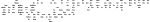 digraph G { size="1,1";
abstract_entity_n_1 -> amount_n_3;
abstract_entity_n_1 -> attribute_n_2;
abstract_entity_n_1 -> communication_n_2;
abstract_entity_n_1 -> psychological_feature_n_1;
act_n_2 -> action_n_1;
act_n_2 -> activity_n_1;
act_v_1 -> dally_v_1;
act_v_1 -> play_v_17;
act_v_1 -> play_v_2;
act_v_2 -> act_v_5;
act_v_2 -> play_v_16;
act_v_8 -> play_v_5;
act_v_9 -> assume_v_7;
action_n_1 -> change_n_3;
action_n_1 -> play_n_17;
action_n_2 -> play_n_5;
activity_n_1 -> actus_reus_n_1;
activity_n_1 -> attempt_n_1;
activity_n_1 -> diversion_n_1;
activity_n_1 -> employment_n_4;
activity_n_1 -> play_n_15;
actus_reus_n_1 -> evildoing_n_1;
alter_v_1 -> indispose_v_3;
alteration_n_1 -> play_n_11;
amount_n_3 -> period_of_play_n_1;
apply_v_1 -> exploit_v_1;
apply_v_1 -> play_v_32;
apply_v_1 -> play_v_33;
assume_v_7 -> play_v_12;
attempt_n_1 -> bid_n_2;
attribute_n_2 -> quality_n_1;
attribute_n_2 -> state_n_2;
beat_v_23 -> play_v_35;
bet_v_2 -> play_v_29;
black_and_white_n_1 -> piece_of_writing_n_1;
cerebrate_v_1 -> think_about_v_1;
change_n_3 -> motion_n_6;
cognition_n_1 -> cognitive_content_n_1;
cognitive_content_n_1 -> idea_n_1;
communication_n_2 -> black_and_white_n_1;
communication_n_2 -> content_n_2;
compete_v_1 -> play_v_1;
consider_v_3 -> dally_v_4;
content_n_2 -> humor_n_1;
create_v_1 -> bring_v_3;
create_v_1 -> re_create_v_1;
deploy_v_1 -> play_v_15;
discharge_v_2 -> play_v_28;
displace_v_4 -> impel_v_2;
displace_v_4 -> lay_v_1;
displace_v_4 -> play_v_24;
distribute_v_2 -> discharge_v_2;
diversion_n_1 -> caper_n_5;
diversion_n_1 -> child_s_play_n_2;
diversion_n_1 -> gambling_n_1;
dramatic_composition_n_1 -> drama_n_1;
employment_n_4 -> play_n_6;
entity_n_1 -> abstract_entity_n_1;
event_n_1 -> act_n_2;
event_n_1 -> happening_n_1;
event_n_1 -> social_event_n_1;
evildoing_n_1 -> vice_n_2;
exploit_v_1 -> play_v_20;
fag_v_3 -> beat_v_23;
freedom_n_1 -> free_rein_n_1;
gamble_v_2 -> bet_v_2;
gamble_v_2 -> play_v_10;
go_v_1 -> play_v_9;
handle_v_4 -> manipulate_v_2;
happening_n_1 -> alteration_n_1;
hit_v_1 -> play_v_31;
humor_n_1 -> fun_n_2;
idea_n_1 -> plan_n_1;
impel_v_2 -> hit_v_1;
indispose_v_3 -> fag_v_3;
lay_v_1 -> position_v_1;
manipulate_v_2 -> diddle_v_2;
mobility_n_1 -> movability_n_1;
motion_n_6 -> maneuver_n_3;
movability_n_1 -> looseness_n_5;
perform_v_3 -> act_v_10;
perform_v_3 -> play_v_14;
perform_v_3 -> play_v_3;
piece_of_writing_n_1 -> dramatic_composition_n_1;
plan_n_1 -> plan_of_action_n_1;
plan_of_action_n_1 -> play_n_3;
play_v_1 -> gamble_v_2;
position_v_1 -> deploy_v_1;
psychological_feature_n_1 -> cognition_n_1;
psychological_feature_n_1 -> event_n_1;
quality_n_1 -> mobility_n_1;
re_create_v_1 -> act_v_3;
re_create_v_1 -> perform_v_3;
re_create_v_1 -> play_v_6;
show_n_3 -> play_n_2;
social_event_n_1 -> show_n_3;
sound_v_3 -> play_v_13;
sound_v_6 -> play_v_7;
state_n_2 -> action_n_2;
state_n_2 -> freedom_n_1;
think_about_v_1 -> consider_v_3;
touch_v_1 -> handle_v_4;
vice_n_2 -> gambling_n_1;
}